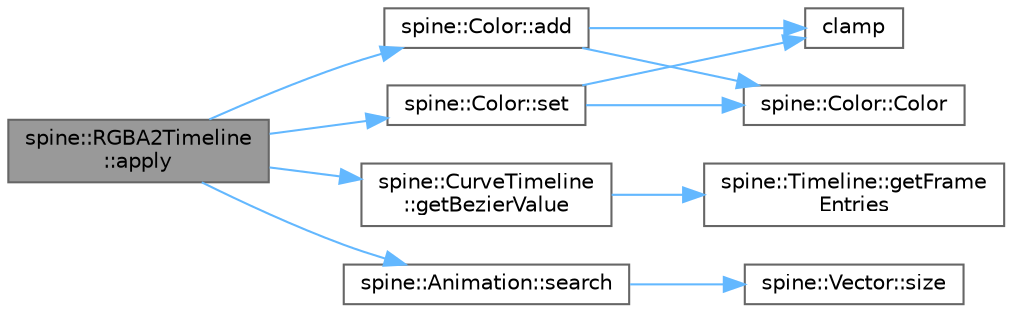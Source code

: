 digraph "spine::RGBA2Timeline::apply"
{
 // LATEX_PDF_SIZE
  bgcolor="transparent";
  edge [fontname=Helvetica,fontsize=10,labelfontname=Helvetica,labelfontsize=10];
  node [fontname=Helvetica,fontsize=10,shape=box,height=0.2,width=0.4];
  rankdir="LR";
  Node1 [id="Node000001",label="spine::RGBA2Timeline\l::apply",height=0.2,width=0.4,color="gray40", fillcolor="grey60", style="filled", fontcolor="black",tooltip=" "];
  Node1 -> Node2 [id="edge1_Node000001_Node000002",color="steelblue1",style="solid",tooltip=" "];
  Node2 [id="Node000002",label="spine::Color::add",height=0.2,width=0.4,color="grey40", fillcolor="white", style="filled",URL="$classspine_1_1_color.html#a1bc2f5f5e92fa024878b5f0a3974e9fd",tooltip=" "];
  Node2 -> Node3 [id="edge2_Node000002_Node000003",color="steelblue1",style="solid",tooltip=" "];
  Node3 [id="Node000003",label="clamp",height=0.2,width=0.4,color="grey40", fillcolor="white", style="filled",URL="$runtime_2utility_2utility_8h.html#a91208790b39e8805560d91db557c2f9c",tooltip=" "];
  Node2 -> Node4 [id="edge3_Node000002_Node000004",color="steelblue1",style="solid",tooltip=" "];
  Node4 [id="Node000004",label="spine::Color::Color",height=0.2,width=0.4,color="grey40", fillcolor="white", style="filled",URL="$classspine_1_1_color.html#a33ff85b20fd33062af33a6e1c4dc7d53",tooltip=" "];
  Node1 -> Node5 [id="edge4_Node000001_Node000005",color="steelblue1",style="solid",tooltip=" "];
  Node5 [id="Node000005",label="spine::CurveTimeline\l::getBezierValue",height=0.2,width=0.4,color="grey40", fillcolor="white", style="filled",URL="$classspine_1_1_curve_timeline.html#a1bac528b43a72a01a1121d5d1a708655",tooltip=" "];
  Node5 -> Node6 [id="edge5_Node000005_Node000006",color="steelblue1",style="solid",tooltip=" "];
  Node6 [id="Node000006",label="spine::Timeline::getFrame\lEntries",height=0.2,width=0.4,color="grey40", fillcolor="white", style="filled",URL="$classspine_1_1_timeline.html#acb16340aac97034b485f66afc1a4a73e",tooltip=" "];
  Node1 -> Node7 [id="edge6_Node000001_Node000007",color="steelblue1",style="solid",tooltip=" "];
  Node7 [id="Node000007",label="spine::Animation::search",height=0.2,width=0.4,color="grey40", fillcolor="white", style="filled",URL="$classspine_1_1_animation.html#a05498791d851270e9cc4047cf18d7346",tooltip=" "];
  Node7 -> Node8 [id="edge7_Node000007_Node000008",color="steelblue1",style="solid",tooltip=" "];
  Node8 [id="Node000008",label="spine::Vector::size",height=0.2,width=0.4,color="grey40", fillcolor="white", style="filled",URL="$classspine_1_1_vector.html#a9a93bc1e4174a3abf92154b3c1017542",tooltip=" "];
  Node1 -> Node9 [id="edge8_Node000001_Node000009",color="steelblue1",style="solid",tooltip=" "];
  Node9 [id="Node000009",label="spine::Color::set",height=0.2,width=0.4,color="grey40", fillcolor="white", style="filled",URL="$classspine_1_1_color.html#ab6f958efe5b82e1edbeac3b39997a6bc",tooltip=" "];
  Node9 -> Node3 [id="edge9_Node000009_Node000003",color="steelblue1",style="solid",tooltip=" "];
  Node9 -> Node4 [id="edge10_Node000009_Node000004",color="steelblue1",style="solid",tooltip=" "];
}
